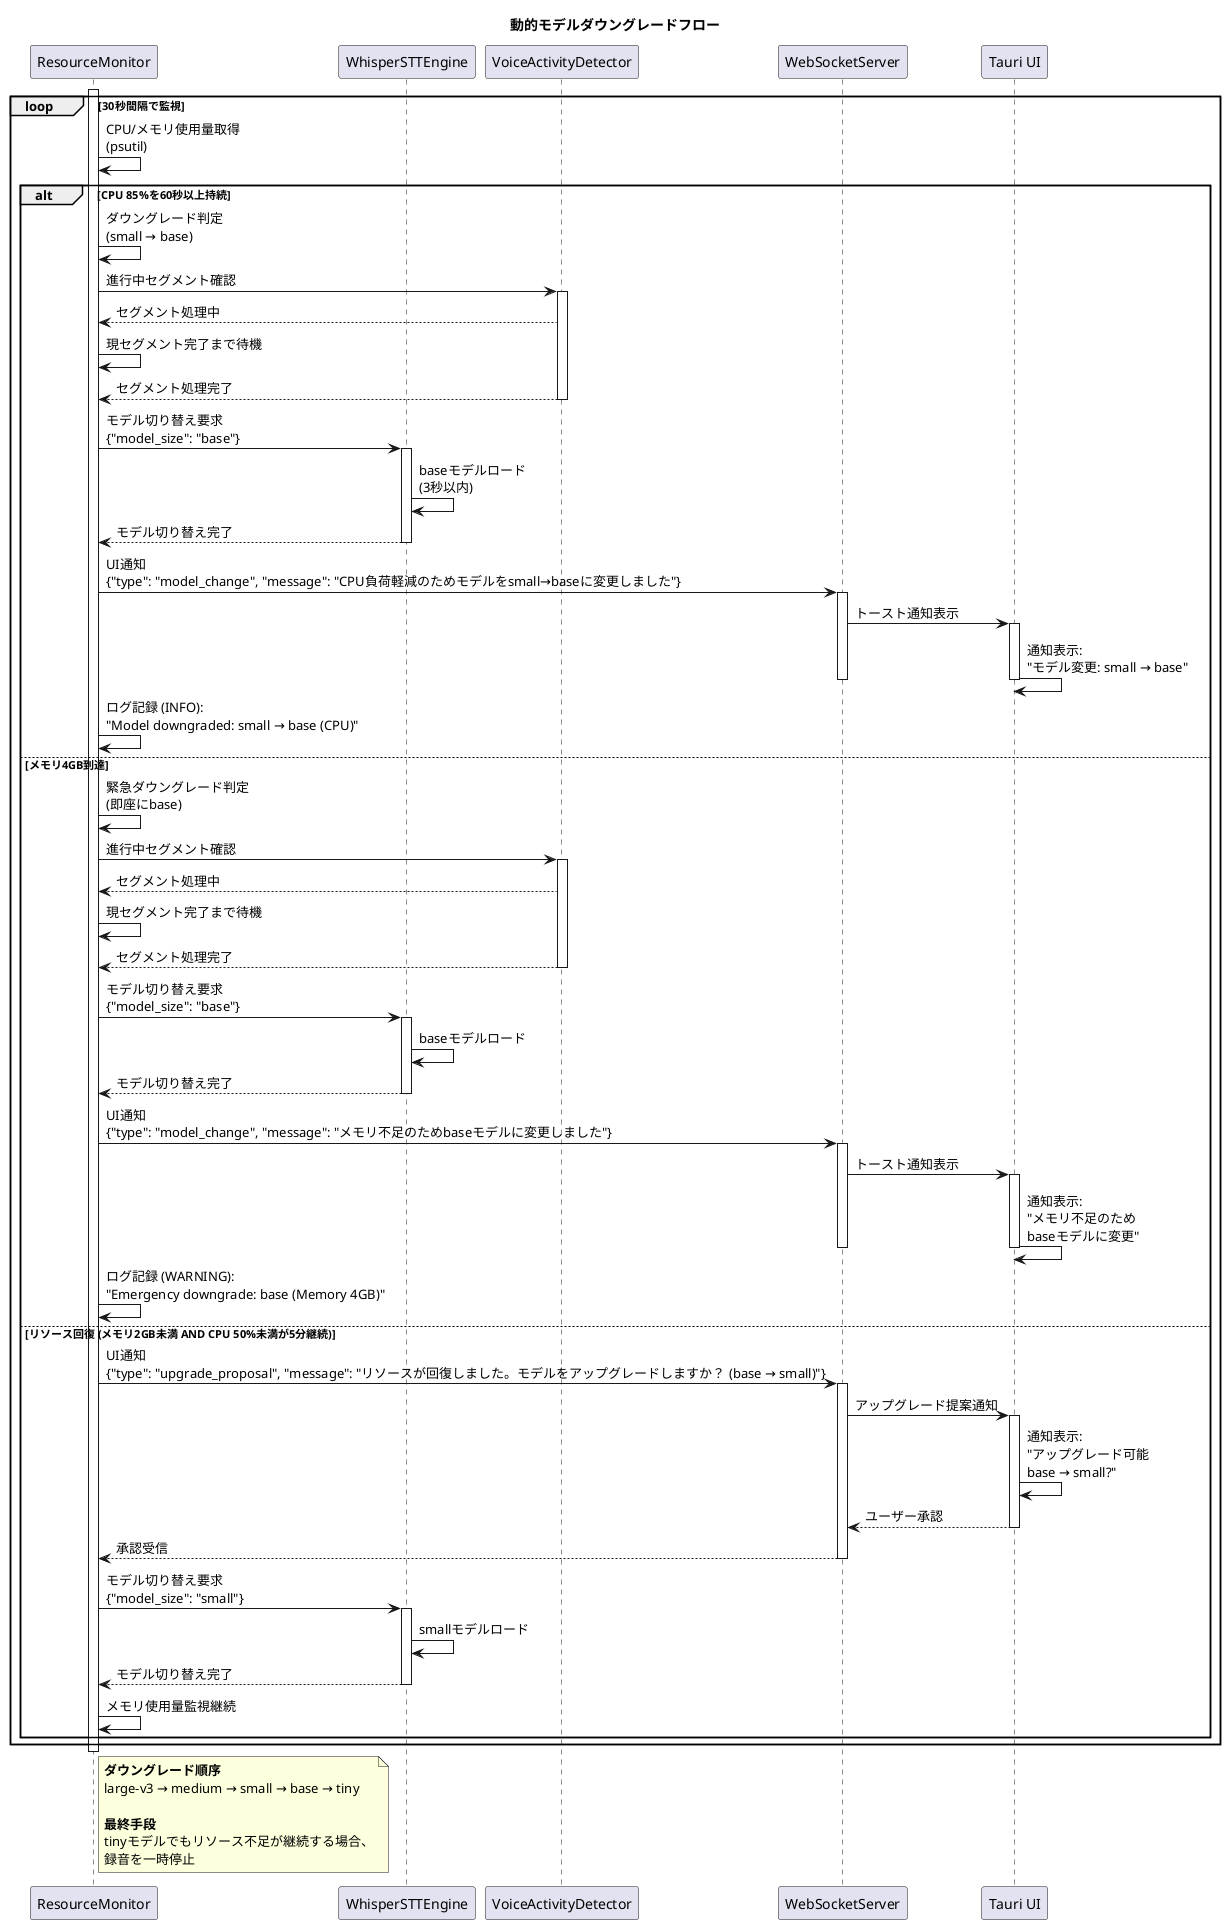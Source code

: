 @startuml SEQ-003_Dynamic-Model-Downgrade

title 動的モデルダウングレードフロー

participant "ResourceMonitor" as RM
participant "WhisperSTTEngine" as WSTE
participant "VoiceActivityDetector" as VAD
participant "WebSocketServer" as WSS
participant "Tauri UI" as UI

activate RM

loop 30秒間隔で監視
  RM -> RM : CPU/メモリ使用量取得\n(psutil)

  alt CPU 85%を60秒以上持続
    RM -> RM : ダウングレード判定\n(small → base)
    RM -> VAD : 進行中セグメント確認
    activate VAD
    VAD --> RM : セグメント処理中
    RM -> RM : 現セグメント完了まで待機

    VAD --> RM : セグメント処理完了
    deactivate VAD

    RM -> WSTE : モデル切り替え要求\n{"model_size": "base"}
    activate WSTE
    WSTE -> WSTE : baseモデルロード\n(3秒以内)
    WSTE --> RM : モデル切り替え完了
    deactivate WSTE

    RM -> WSS : UI通知\n{"type": "model_change", "message": "CPU負荷軽減のためモデルをsmall→baseに変更しました"}
    activate WSS
    WSS -> UI : トースト通知表示
    activate UI
    UI -> UI : 通知表示:\n"モデル変更: small → base"
    deactivate UI
    deactivate WSS

    RM -> RM : ログ記録 (INFO):\n"Model downgraded: small → base (CPU)"

  else メモリ4GB到達
    RM -> RM : 緊急ダウングレード判定\n(即座にbase)
    RM -> VAD : 進行中セグメント確認
    activate VAD
    VAD --> RM : セグメント処理中
    RM -> RM : 現セグメント完了まで待機

    VAD --> RM : セグメント処理完了
    deactivate VAD

    RM -> WSTE : モデル切り替え要求\n{"model_size": "base"}
    activate WSTE
    WSTE -> WSTE : baseモデルロード
    WSTE --> RM : モデル切り替え完了
    deactivate WSTE

    RM -> WSS : UI通知\n{"type": "model_change", "message": "メモリ不足のためbaseモデルに変更しました"}
    activate WSS
    WSS -> UI : トースト通知表示
    activate UI
    UI -> UI : 通知表示:\n"メモリ不足のため\nbaseモデルに変更"
    deactivate UI
    deactivate WSS

    RM -> RM : ログ記録 (WARNING):\n"Emergency downgrade: base (Memory 4GB)"

  else リソース回復 (メモリ2GB未満 AND CPU 50%未満が5分継続)
    RM -> WSS : UI通知\n{"type": "upgrade_proposal", "message": "リソースが回復しました。モデルをアップグレードしますか？ (base → small)"}
    activate WSS
    WSS -> UI : アップグレード提案通知
    activate UI
    UI -> UI : 通知表示:\n"アップグレード可能\nbase → small?"
    UI --> WSS : ユーザー承認
    deactivate UI
    WSS --> RM : 承認受信
    deactivate WSS

    RM -> WSTE : モデル切り替え要求\n{"model_size": "small"}
    activate WSTE
    WSTE -> WSTE : smallモデルロード
    WSTE --> RM : モデル切り替え完了
    deactivate WSTE

    RM -> RM : メモリ使用量監視継続
  end
end

deactivate RM

note right of RM
  **ダウングレード順序**
  large-v3 → medium → small → base → tiny

  **最終手段**
  tinyモデルでもリソース不足が継続する場合、
  録音を一時停止
end note

@enduml
